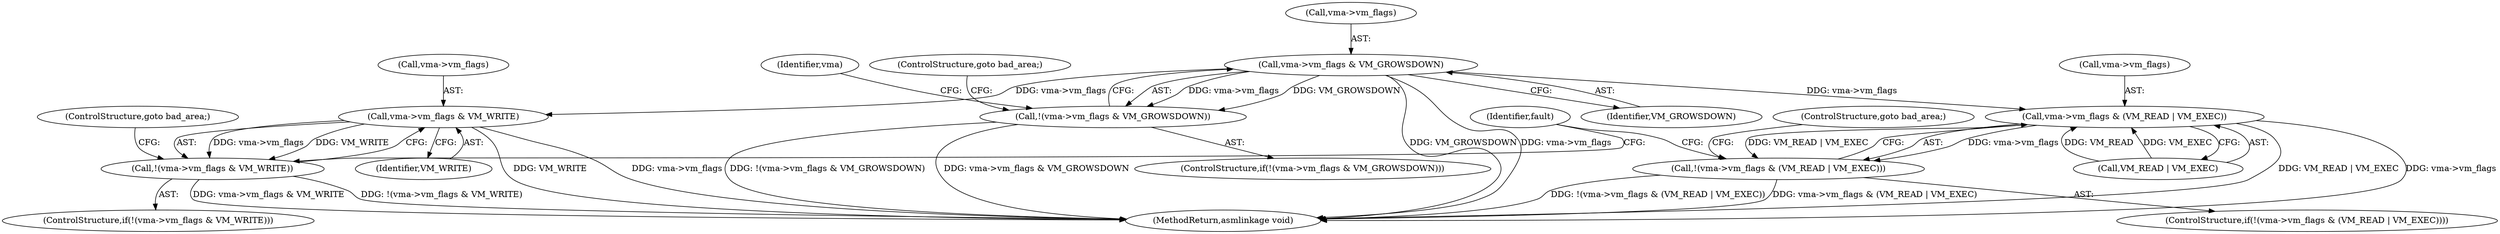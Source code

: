 digraph "0_linux_a8b0ca17b80e92faab46ee7179ba9e99ccb61233_43@pointer" {
"1000202" [label="(Call,vma->vm_flags & VM_GROWSDOWN)"];
"1000201" [label="(Call,!(vma->vm_flags & VM_GROWSDOWN))"];
"1000222" [label="(Call,vma->vm_flags & VM_WRITE)"];
"1000221" [label="(Call,!(vma->vm_flags & VM_WRITE))"];
"1000232" [label="(Call,vma->vm_flags & (VM_READ | VM_EXEC))"];
"1000231" [label="(Call,!(vma->vm_flags & (VM_READ | VM_EXEC)))"];
"1000227" [label="(ControlStructure,goto bad_area;)"];
"1000241" [label="(Identifier,fault)"];
"1000226" [label="(Identifier,VM_WRITE)"];
"1000239" [label="(ControlStructure,goto bad_area;)"];
"1000220" [label="(ControlStructure,if(!(vma->vm_flags & VM_WRITE)))"];
"1000200" [label="(ControlStructure,if(!(vma->vm_flags & VM_GROWSDOWN)))"];
"1000210" [label="(Identifier,vma)"];
"1000203" [label="(Call,vma->vm_flags)"];
"1000230" [label="(ControlStructure,if(!(vma->vm_flags & (VM_READ | VM_EXEC))))"];
"1000534" [label="(MethodReturn,asmlinkage void)"];
"1000201" [label="(Call,!(vma->vm_flags & VM_GROWSDOWN))"];
"1000236" [label="(Call,VM_READ | VM_EXEC)"];
"1000233" [label="(Call,vma->vm_flags)"];
"1000221" [label="(Call,!(vma->vm_flags & VM_WRITE))"];
"1000231" [label="(Call,!(vma->vm_flags & (VM_READ | VM_EXEC)))"];
"1000206" [label="(Identifier,VM_GROWSDOWN)"];
"1000223" [label="(Call,vma->vm_flags)"];
"1000232" [label="(Call,vma->vm_flags & (VM_READ | VM_EXEC))"];
"1000202" [label="(Call,vma->vm_flags & VM_GROWSDOWN)"];
"1000222" [label="(Call,vma->vm_flags & VM_WRITE)"];
"1000207" [label="(ControlStructure,goto bad_area;)"];
"1000202" -> "1000201"  [label="AST: "];
"1000202" -> "1000206"  [label="CFG: "];
"1000203" -> "1000202"  [label="AST: "];
"1000206" -> "1000202"  [label="AST: "];
"1000201" -> "1000202"  [label="CFG: "];
"1000202" -> "1000534"  [label="DDG: VM_GROWSDOWN"];
"1000202" -> "1000534"  [label="DDG: vma->vm_flags"];
"1000202" -> "1000201"  [label="DDG: vma->vm_flags"];
"1000202" -> "1000201"  [label="DDG: VM_GROWSDOWN"];
"1000202" -> "1000222"  [label="DDG: vma->vm_flags"];
"1000202" -> "1000232"  [label="DDG: vma->vm_flags"];
"1000201" -> "1000200"  [label="AST: "];
"1000207" -> "1000201"  [label="CFG: "];
"1000210" -> "1000201"  [label="CFG: "];
"1000201" -> "1000534"  [label="DDG: !(vma->vm_flags & VM_GROWSDOWN)"];
"1000201" -> "1000534"  [label="DDG: vma->vm_flags & VM_GROWSDOWN"];
"1000222" -> "1000221"  [label="AST: "];
"1000222" -> "1000226"  [label="CFG: "];
"1000223" -> "1000222"  [label="AST: "];
"1000226" -> "1000222"  [label="AST: "];
"1000221" -> "1000222"  [label="CFG: "];
"1000222" -> "1000534"  [label="DDG: vma->vm_flags"];
"1000222" -> "1000534"  [label="DDG: VM_WRITE"];
"1000222" -> "1000221"  [label="DDG: vma->vm_flags"];
"1000222" -> "1000221"  [label="DDG: VM_WRITE"];
"1000221" -> "1000220"  [label="AST: "];
"1000227" -> "1000221"  [label="CFG: "];
"1000241" -> "1000221"  [label="CFG: "];
"1000221" -> "1000534"  [label="DDG: !(vma->vm_flags & VM_WRITE)"];
"1000221" -> "1000534"  [label="DDG: vma->vm_flags & VM_WRITE"];
"1000232" -> "1000231"  [label="AST: "];
"1000232" -> "1000236"  [label="CFG: "];
"1000233" -> "1000232"  [label="AST: "];
"1000236" -> "1000232"  [label="AST: "];
"1000231" -> "1000232"  [label="CFG: "];
"1000232" -> "1000534"  [label="DDG: VM_READ | VM_EXEC"];
"1000232" -> "1000534"  [label="DDG: vma->vm_flags"];
"1000232" -> "1000231"  [label="DDG: vma->vm_flags"];
"1000232" -> "1000231"  [label="DDG: VM_READ | VM_EXEC"];
"1000236" -> "1000232"  [label="DDG: VM_READ"];
"1000236" -> "1000232"  [label="DDG: VM_EXEC"];
"1000231" -> "1000230"  [label="AST: "];
"1000239" -> "1000231"  [label="CFG: "];
"1000241" -> "1000231"  [label="CFG: "];
"1000231" -> "1000534"  [label="DDG: !(vma->vm_flags & (VM_READ | VM_EXEC))"];
"1000231" -> "1000534"  [label="DDG: vma->vm_flags & (VM_READ | VM_EXEC)"];
}
